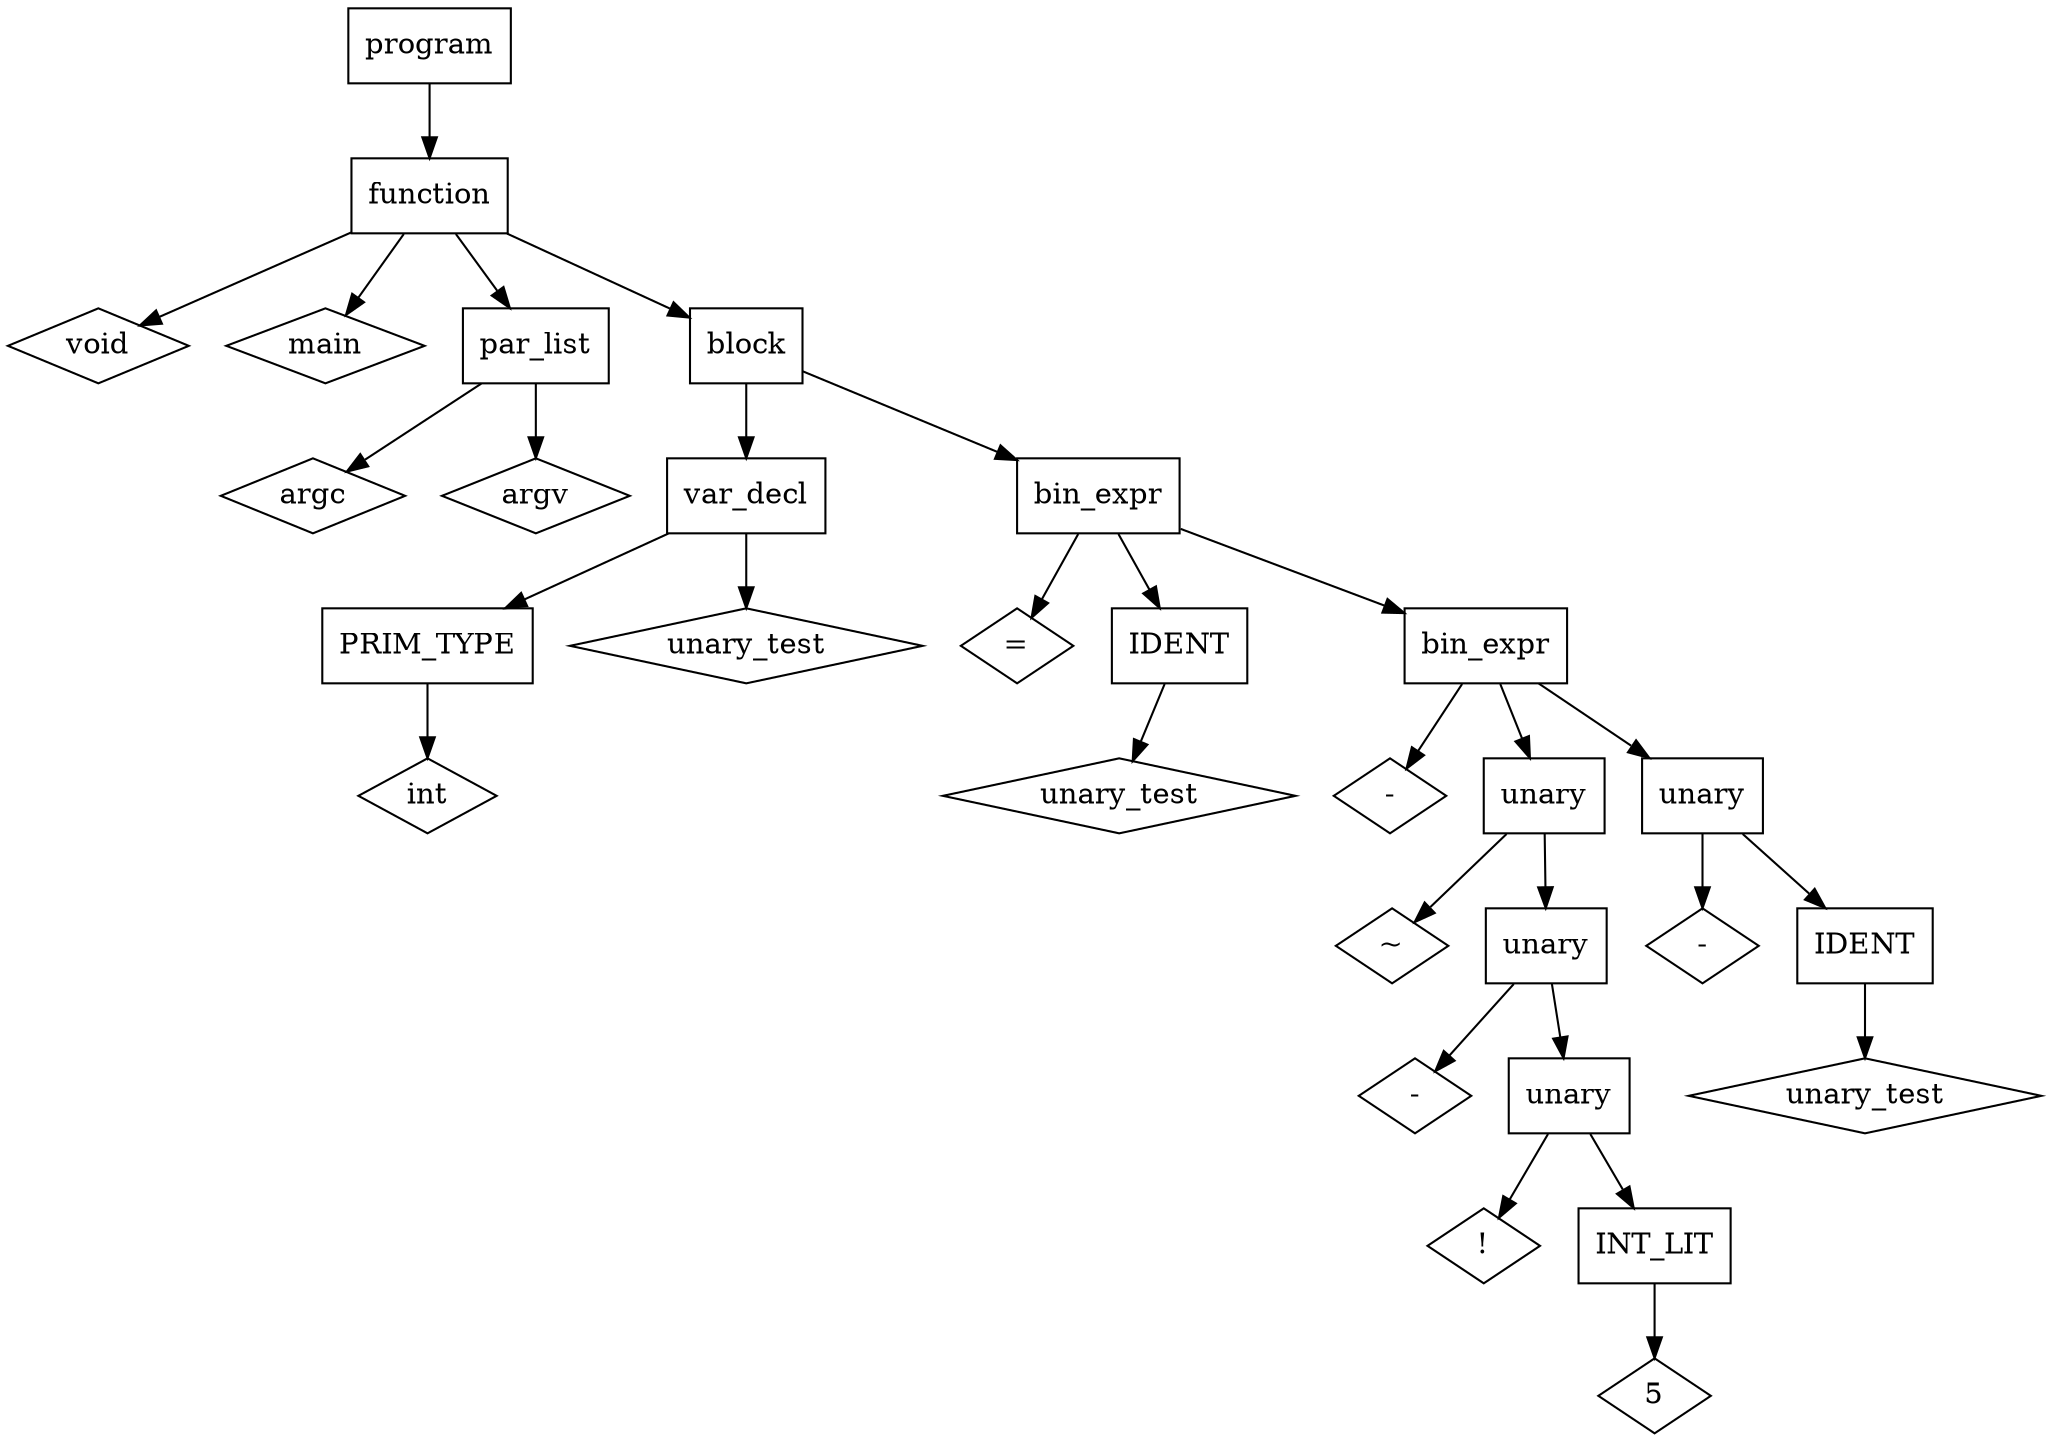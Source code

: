 digraph parse_tree {
    node [shape = box];
    node0 [label = "program"]
    node0 -> node1
    node1 [label = "function"]
    node1 -> node2
    node1 -> node3
    node1 -> node4
    node1 -> node5
    node2 [label = "void", shape = "diamond"]
    node3 [label = "main", shape = "diamond"]
    node4 [label = "par_list"]
    node4 -> node6
    node4 -> node7
    node6 [label = "argc", shape = "diamond"]
    node7 [label = "argv", shape = "diamond"]
    node5 [label = "block"]
    node5 -> node8
    node5 -> node9
    node8 [label = "var_decl"]
    node8 -> node10
    node8 -> node11
    node10 [label = "PRIM_TYPE"]
    node10 -> node12
    node12 [label = "int", shape = "diamond"]
    node11 [label = "unary_test", shape = "diamond"]
    node9 [label = "bin_expr"]
    node9 -> node13
    node9 -> node14
    node9 -> node15
    node13 [label = "=", shape = "diamond"]
    node14 [label = "IDENT"]
    node14 -> node16
    node16 [label = "unary_test", shape = "diamond"]
    node15 [label = "bin_expr"]
    node15 -> node17
    node15 -> node18
    node15 -> node19
    node17 [label = "-", shape = "diamond"]
    node18 [label = "unary"]
    node18 -> node20
    node18 -> node21
    node20 [label = "~", shape = "diamond"]
    node21 [label = "unary"]
    node21 -> node22
    node21 -> node23
    node22 [label = "-", shape = "diamond"]
    node23 [label = "unary"]
    node23 -> node24
    node23 -> node25
    node24 [label = "!", shape = "diamond"]
    node25 [label = "INT_LIT"]
    node25 -> node26
    node26 [label = "5", shape = "diamond"]
    node19 [label = "unary"]
    node19 -> node27
    node19 -> node28
    node27 [label = "-", shape = "diamond"]
    node28 [label = "IDENT"]
    node28 -> node29
    node29 [label = "unary_test", shape = "diamond"]
}
